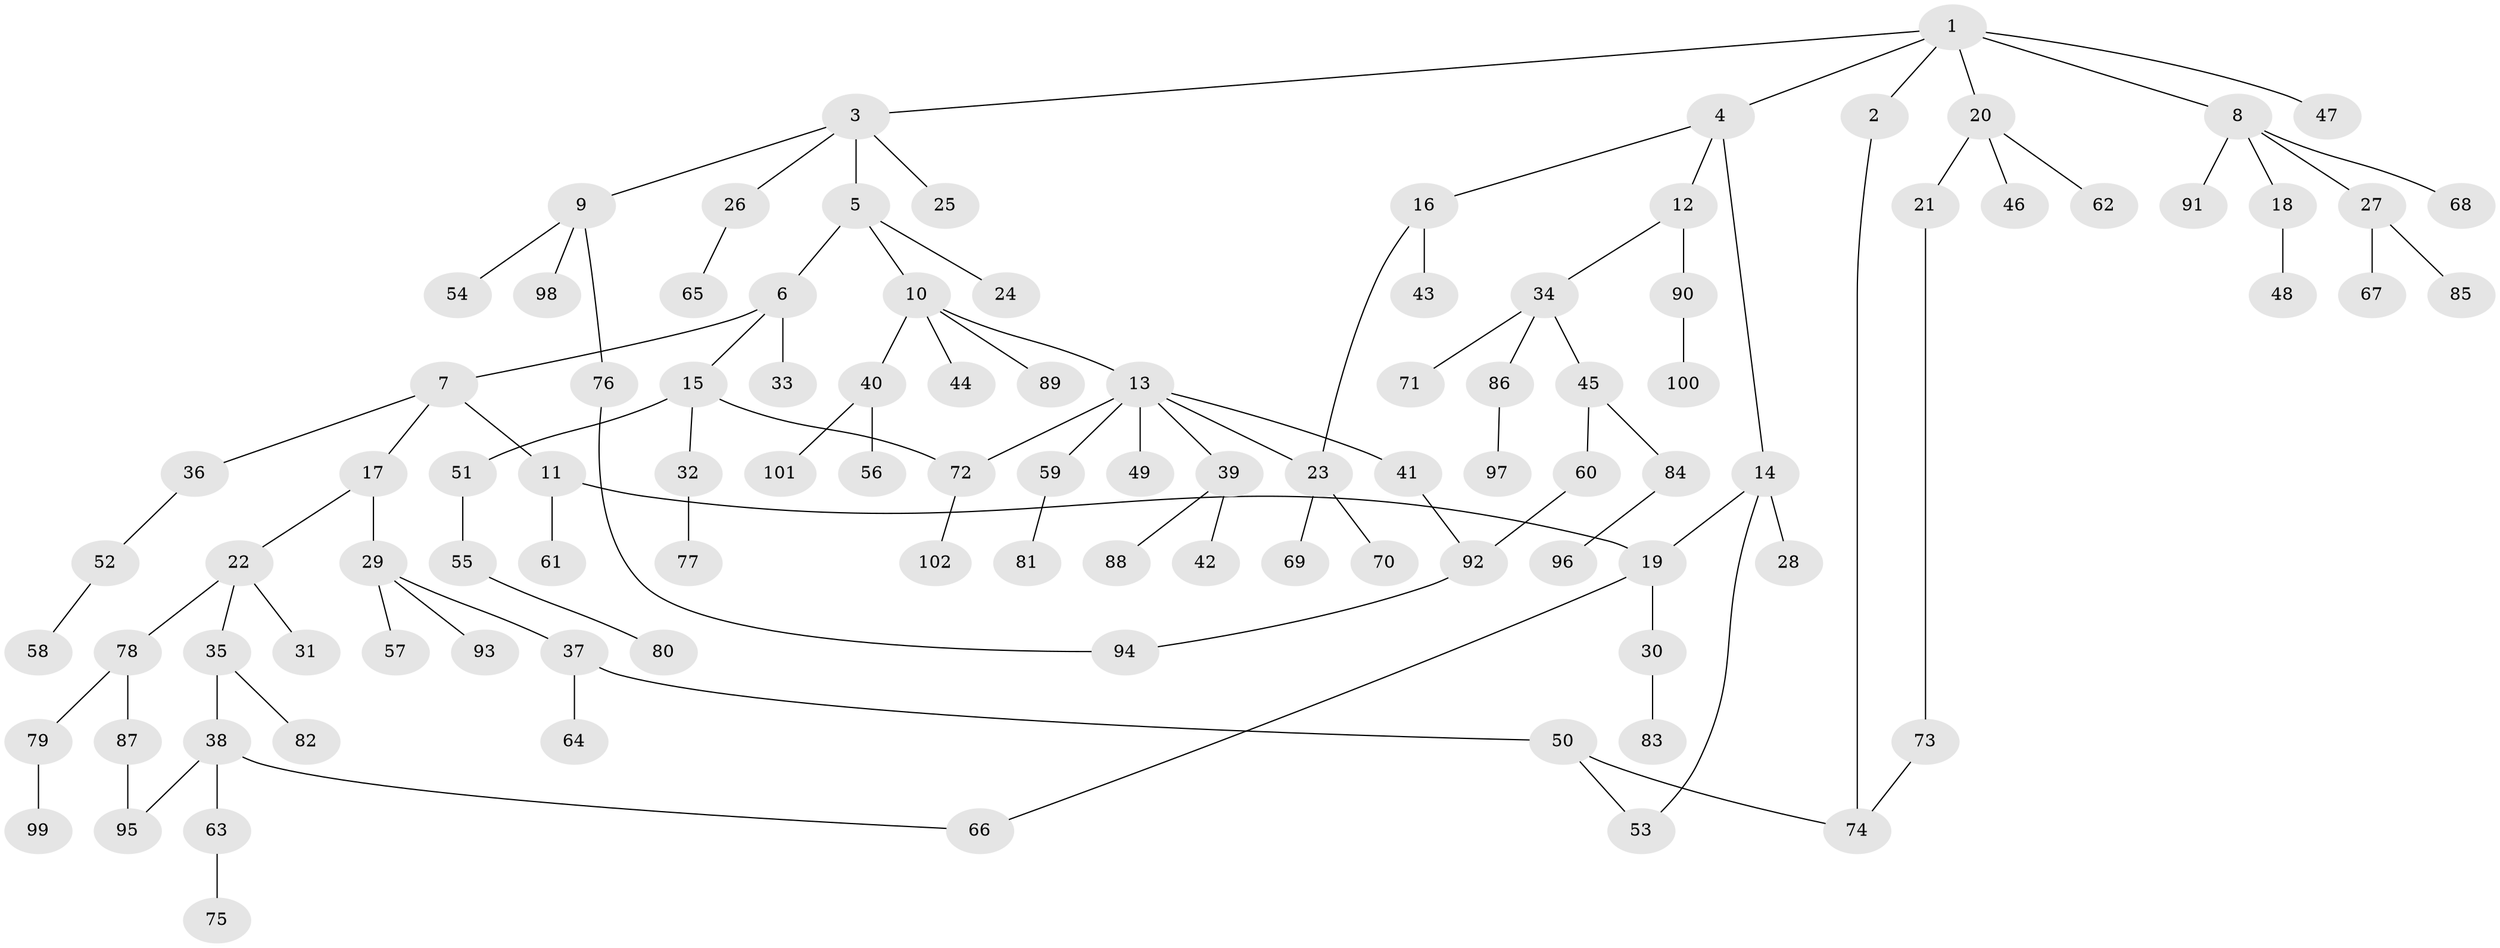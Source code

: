 // Generated by graph-tools (version 1.1) at 2025/42/03/09/25 04:42:18]
// undirected, 102 vertices, 111 edges
graph export_dot {
graph [start="1"]
  node [color=gray90,style=filled];
  1;
  2;
  3;
  4;
  5;
  6;
  7;
  8;
  9;
  10;
  11;
  12;
  13;
  14;
  15;
  16;
  17;
  18;
  19;
  20;
  21;
  22;
  23;
  24;
  25;
  26;
  27;
  28;
  29;
  30;
  31;
  32;
  33;
  34;
  35;
  36;
  37;
  38;
  39;
  40;
  41;
  42;
  43;
  44;
  45;
  46;
  47;
  48;
  49;
  50;
  51;
  52;
  53;
  54;
  55;
  56;
  57;
  58;
  59;
  60;
  61;
  62;
  63;
  64;
  65;
  66;
  67;
  68;
  69;
  70;
  71;
  72;
  73;
  74;
  75;
  76;
  77;
  78;
  79;
  80;
  81;
  82;
  83;
  84;
  85;
  86;
  87;
  88;
  89;
  90;
  91;
  92;
  93;
  94;
  95;
  96;
  97;
  98;
  99;
  100;
  101;
  102;
  1 -- 2;
  1 -- 3;
  1 -- 4;
  1 -- 8;
  1 -- 20;
  1 -- 47;
  2 -- 74;
  3 -- 5;
  3 -- 9;
  3 -- 25;
  3 -- 26;
  4 -- 12;
  4 -- 14;
  4 -- 16;
  5 -- 6;
  5 -- 10;
  5 -- 24;
  6 -- 7;
  6 -- 15;
  6 -- 33;
  7 -- 11;
  7 -- 17;
  7 -- 36;
  8 -- 18;
  8 -- 27;
  8 -- 68;
  8 -- 91;
  9 -- 54;
  9 -- 76;
  9 -- 98;
  10 -- 13;
  10 -- 40;
  10 -- 44;
  10 -- 89;
  11 -- 61;
  11 -- 19;
  12 -- 34;
  12 -- 90;
  13 -- 23;
  13 -- 39;
  13 -- 41;
  13 -- 49;
  13 -- 59;
  13 -- 72;
  14 -- 19;
  14 -- 28;
  14 -- 53;
  15 -- 32;
  15 -- 51;
  15 -- 72;
  16 -- 43;
  16 -- 23;
  17 -- 22;
  17 -- 29;
  18 -- 48;
  19 -- 30;
  19 -- 66;
  20 -- 21;
  20 -- 46;
  20 -- 62;
  21 -- 73;
  22 -- 31;
  22 -- 35;
  22 -- 78;
  23 -- 69;
  23 -- 70;
  26 -- 65;
  27 -- 67;
  27 -- 85;
  29 -- 37;
  29 -- 57;
  29 -- 93;
  30 -- 83;
  32 -- 77;
  34 -- 45;
  34 -- 71;
  34 -- 86;
  35 -- 38;
  35 -- 82;
  36 -- 52;
  37 -- 50;
  37 -- 64;
  38 -- 63;
  38 -- 95;
  38 -- 66;
  39 -- 42;
  39 -- 88;
  40 -- 56;
  40 -- 101;
  41 -- 92;
  45 -- 60;
  45 -- 84;
  50 -- 53;
  50 -- 74;
  51 -- 55;
  52 -- 58;
  55 -- 80;
  59 -- 81;
  60 -- 92;
  63 -- 75;
  72 -- 102;
  73 -- 74;
  76 -- 94;
  78 -- 79;
  78 -- 87;
  79 -- 99;
  84 -- 96;
  86 -- 97;
  87 -- 95;
  90 -- 100;
  92 -- 94;
}

